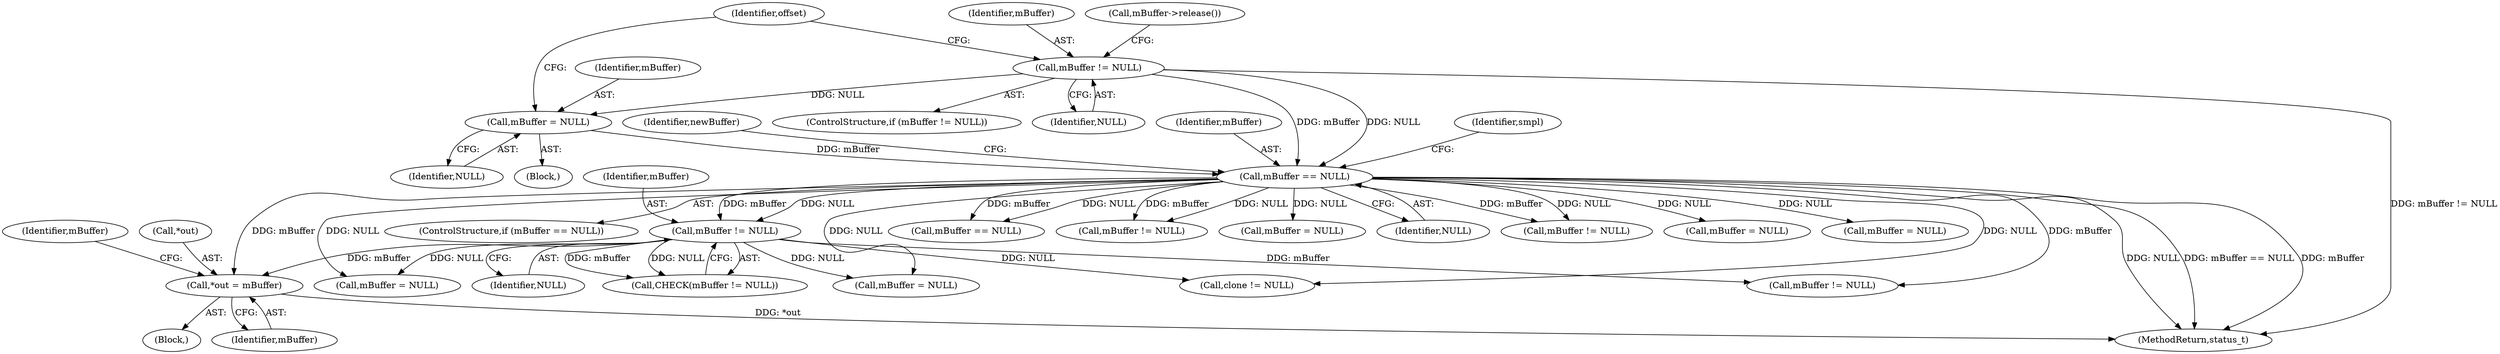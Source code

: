 digraph "0_Android_d48f0f145f8f0f4472bc0af668ac9a8bce44ba9b@pointer" {
"1000507" [label="(Call,*out = mBuffer)"];
"1000458" [label="(Call,mBuffer != NULL)"];
"1000280" [label="(Call,mBuffer == NULL)"];
"1000251" [label="(Call,mBuffer != NULL)"];
"1000256" [label="(Call,mBuffer = NULL)"];
"1000457" [label="(Call,CHECK(mBuffer != NULL))"];
"1000261" [label="(Identifier,offset)"];
"1000257" [label="(Identifier,mBuffer)"];
"1000459" [label="(Identifier,mBuffer)"];
"1000511" [label="(Call,mBuffer = NULL)"];
"1000254" [label="(Block,)"];
"1000458" [label="(Call,mBuffer != NULL)"];
"1000279" [label="(ControlStructure,if (mBuffer == NULL))"];
"1000366" [label="(Call,mBuffer == NULL)"];
"1000506" [label="(Block,)"];
"1000836" [label="(MethodReturn,status_t)"];
"1000507" [label="(Call,*out = mBuffer)"];
"1000376" [label="(Identifier,smpl)"];
"1000562" [label="(Call,mBuffer != NULL)"];
"1000512" [label="(Identifier,mBuffer)"];
"1000252" [label="(Identifier,mBuffer)"];
"1000256" [label="(Call,mBuffer = NULL)"];
"1000508" [label="(Call,*out)"];
"1000280" [label="(Call,mBuffer == NULL)"];
"1000460" [label="(Identifier,NULL)"];
"1000250" [label="(ControlStructure,if (mBuffer != NULL))"];
"1000285" [label="(Identifier,newBuffer)"];
"1000281" [label="(Identifier,mBuffer)"];
"1000510" [label="(Identifier,mBuffer)"];
"1000652" [label="(Call,mBuffer != NULL)"];
"1000641" [label="(Call,mBuffer = NULL)"];
"1000282" [label="(Identifier,NULL)"];
"1000255" [label="(Call,mBuffer->release())"];
"1000785" [label="(Call,mBuffer != NULL)"];
"1000724" [label="(Call,mBuffer = NULL)"];
"1000543" [label="(Call,mBuffer = NULL)"];
"1000258" [label="(Identifier,NULL)"];
"1000253" [label="(Identifier,NULL)"];
"1000251" [label="(Call,mBuffer != NULL)"];
"1000450" [label="(Call,mBuffer = NULL)"];
"1000553" [label="(Call,clone != NULL)"];
"1000507" -> "1000506"  [label="AST: "];
"1000507" -> "1000510"  [label="CFG: "];
"1000508" -> "1000507"  [label="AST: "];
"1000510" -> "1000507"  [label="AST: "];
"1000512" -> "1000507"  [label="CFG: "];
"1000507" -> "1000836"  [label="DDG: *out"];
"1000458" -> "1000507"  [label="DDG: mBuffer"];
"1000280" -> "1000507"  [label="DDG: mBuffer"];
"1000458" -> "1000457"  [label="AST: "];
"1000458" -> "1000460"  [label="CFG: "];
"1000459" -> "1000458"  [label="AST: "];
"1000460" -> "1000458"  [label="AST: "];
"1000457" -> "1000458"  [label="CFG: "];
"1000458" -> "1000457"  [label="DDG: mBuffer"];
"1000458" -> "1000457"  [label="DDG: NULL"];
"1000280" -> "1000458"  [label="DDG: mBuffer"];
"1000280" -> "1000458"  [label="DDG: NULL"];
"1000458" -> "1000511"  [label="DDG: NULL"];
"1000458" -> "1000543"  [label="DDG: NULL"];
"1000458" -> "1000553"  [label="DDG: NULL"];
"1000458" -> "1000562"  [label="DDG: mBuffer"];
"1000280" -> "1000279"  [label="AST: "];
"1000280" -> "1000282"  [label="CFG: "];
"1000281" -> "1000280"  [label="AST: "];
"1000282" -> "1000280"  [label="AST: "];
"1000285" -> "1000280"  [label="CFG: "];
"1000376" -> "1000280"  [label="CFG: "];
"1000280" -> "1000836"  [label="DDG: NULL"];
"1000280" -> "1000836"  [label="DDG: mBuffer == NULL"];
"1000280" -> "1000836"  [label="DDG: mBuffer"];
"1000251" -> "1000280"  [label="DDG: mBuffer"];
"1000251" -> "1000280"  [label="DDG: NULL"];
"1000256" -> "1000280"  [label="DDG: mBuffer"];
"1000280" -> "1000366"  [label="DDG: mBuffer"];
"1000280" -> "1000366"  [label="DDG: NULL"];
"1000280" -> "1000450"  [label="DDG: NULL"];
"1000280" -> "1000511"  [label="DDG: NULL"];
"1000280" -> "1000543"  [label="DDG: NULL"];
"1000280" -> "1000553"  [label="DDG: NULL"];
"1000280" -> "1000562"  [label="DDG: mBuffer"];
"1000280" -> "1000641"  [label="DDG: NULL"];
"1000280" -> "1000652"  [label="DDG: mBuffer"];
"1000280" -> "1000652"  [label="DDG: NULL"];
"1000280" -> "1000724"  [label="DDG: NULL"];
"1000280" -> "1000785"  [label="DDG: mBuffer"];
"1000280" -> "1000785"  [label="DDG: NULL"];
"1000251" -> "1000250"  [label="AST: "];
"1000251" -> "1000253"  [label="CFG: "];
"1000252" -> "1000251"  [label="AST: "];
"1000253" -> "1000251"  [label="AST: "];
"1000255" -> "1000251"  [label="CFG: "];
"1000261" -> "1000251"  [label="CFG: "];
"1000251" -> "1000836"  [label="DDG: mBuffer != NULL"];
"1000251" -> "1000256"  [label="DDG: NULL"];
"1000256" -> "1000254"  [label="AST: "];
"1000256" -> "1000258"  [label="CFG: "];
"1000257" -> "1000256"  [label="AST: "];
"1000258" -> "1000256"  [label="AST: "];
"1000261" -> "1000256"  [label="CFG: "];
}
